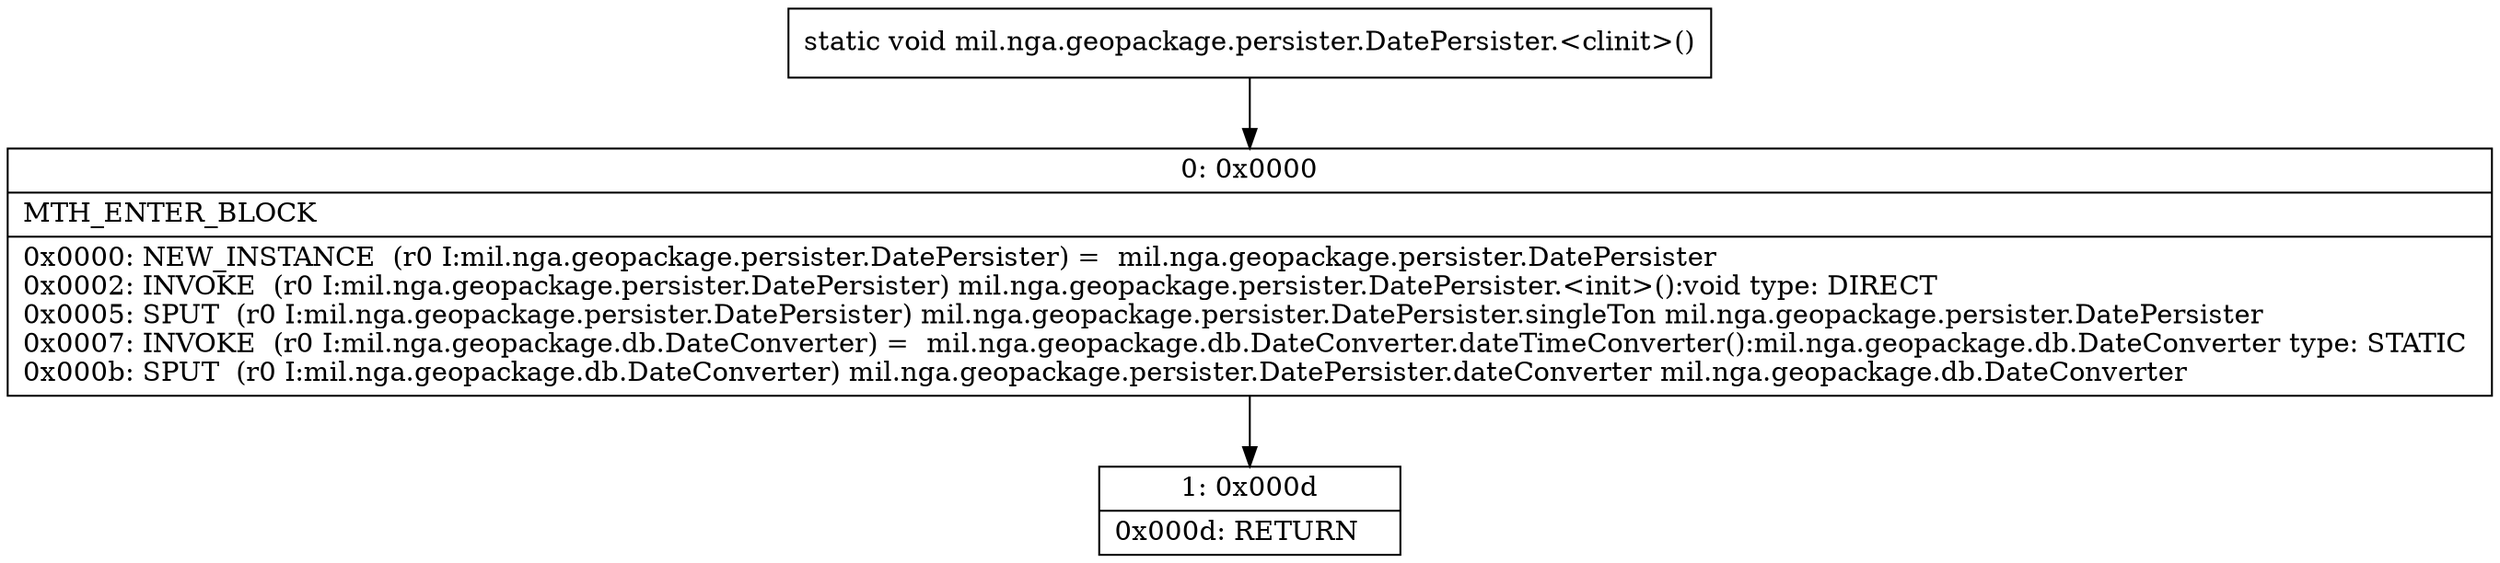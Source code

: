 digraph "CFG formil.nga.geopackage.persister.DatePersister.\<clinit\>()V" {
Node_0 [shape=record,label="{0\:\ 0x0000|MTH_ENTER_BLOCK\l|0x0000: NEW_INSTANCE  (r0 I:mil.nga.geopackage.persister.DatePersister) =  mil.nga.geopackage.persister.DatePersister \l0x0002: INVOKE  (r0 I:mil.nga.geopackage.persister.DatePersister) mil.nga.geopackage.persister.DatePersister.\<init\>():void type: DIRECT \l0x0005: SPUT  (r0 I:mil.nga.geopackage.persister.DatePersister) mil.nga.geopackage.persister.DatePersister.singleTon mil.nga.geopackage.persister.DatePersister \l0x0007: INVOKE  (r0 I:mil.nga.geopackage.db.DateConverter) =  mil.nga.geopackage.db.DateConverter.dateTimeConverter():mil.nga.geopackage.db.DateConverter type: STATIC \l0x000b: SPUT  (r0 I:mil.nga.geopackage.db.DateConverter) mil.nga.geopackage.persister.DatePersister.dateConverter mil.nga.geopackage.db.DateConverter \l}"];
Node_1 [shape=record,label="{1\:\ 0x000d|0x000d: RETURN   \l}"];
MethodNode[shape=record,label="{static void mil.nga.geopackage.persister.DatePersister.\<clinit\>() }"];
MethodNode -> Node_0;
Node_0 -> Node_1;
}

